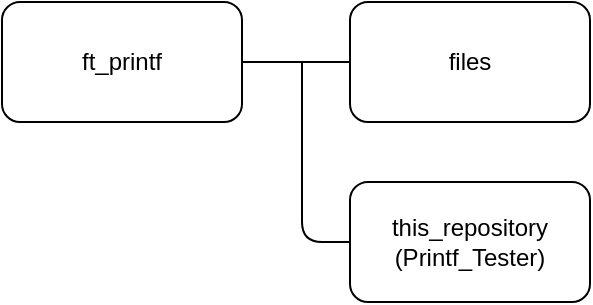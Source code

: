 <mxfile version="13.10.0" type="embed">
    <diagram id="52JAAyB2Jx-xTlwGqIDE" name="ページ1">
        <mxGraphModel dx="1036" dy="314" grid="1" gridSize="10" guides="1" tooltips="1" connect="1" arrows="1" fold="1" page="1" pageScale="1" pageWidth="827" pageHeight="1169" math="0" shadow="0">
            <root>
                <mxCell id="0"/>
                <mxCell id="1" parent="0"/>
                <mxCell id="2" value="ft_printf" style="rounded=1;whiteSpace=wrap;html=1;" vertex="1" parent="1">
                    <mxGeometry x="40" y="40" width="120" height="60" as="geometry"/>
                </mxCell>
                <mxCell id="3" value="files" style="rounded=1;whiteSpace=wrap;html=1;" vertex="1" parent="1">
                    <mxGeometry x="214" y="40" width="120" height="60" as="geometry"/>
                </mxCell>
                <mxCell id="4" value="this_repository&lt;br&gt;(Printf_Tester)" style="rounded=1;whiteSpace=wrap;html=1;" vertex="1" parent="1">
                    <mxGeometry x="214" y="130" width="120" height="60" as="geometry"/>
                </mxCell>
                <mxCell id="5" value="" style="endArrow=none;html=1;exitX=1;exitY=0.5;exitDx=0;exitDy=0;entryX=0;entryY=0.5;entryDx=0;entryDy=0;" edge="1" parent="1" source="2" target="3">
                    <mxGeometry width="50" height="50" relative="1" as="geometry">
                        <mxPoint x="310" y="150" as="sourcePoint"/>
                        <mxPoint x="360" y="100" as="targetPoint"/>
                    </mxGeometry>
                </mxCell>
                <mxCell id="6" value="" style="endArrow=none;html=1;entryX=0;entryY=0.5;entryDx=0;entryDy=0;" edge="1" parent="1" target="4">
                    <mxGeometry width="50" height="50" relative="1" as="geometry">
                        <mxPoint x="190" y="70" as="sourcePoint"/>
                        <mxPoint x="360" y="100" as="targetPoint"/>
                        <Array as="points">
                            <mxPoint x="190" y="160"/>
                        </Array>
                    </mxGeometry>
                </mxCell>
            </root>
        </mxGraphModel>
    </diagram>
</mxfile>